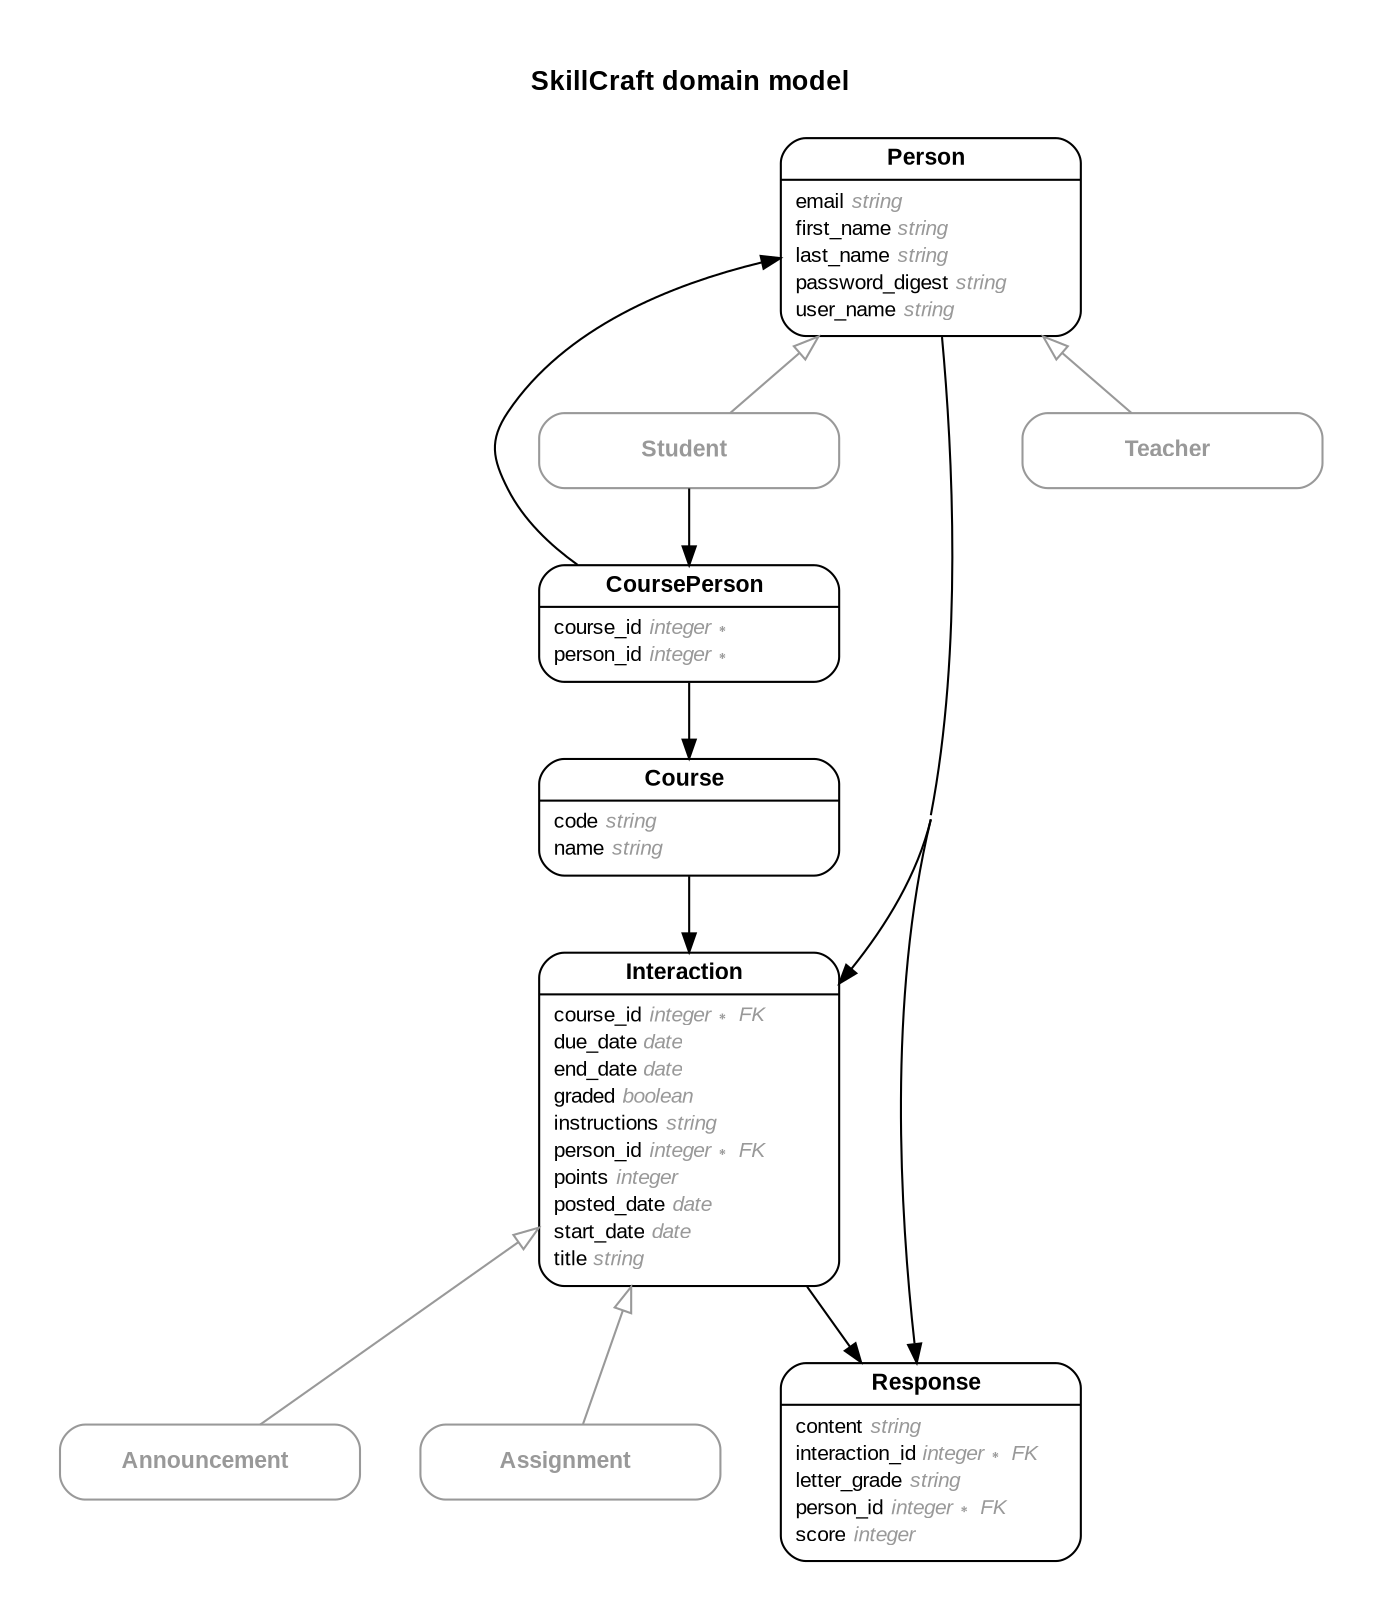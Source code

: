 digraph SkillCraft {
rankdir = "LR";
ranksep = "0.5";
nodesep = "0.4";
pad = "0.4,0.4";
margin = "0,0";
concentrate = "true";
labelloc = "t";
fontsize = "13";
fontname = "Arial Bold";
splines = "spline";
node[ shape  =  "Mrecord" , fontsize  =  "10" , fontname  =  "Arial" , margin  =  "0.07,0.05" , penwidth  =  "1.0"];
edge[ fontname  =  "Arial" , fontsize  =  "7" , dir  =  "both" , arrowsize  =  "0.9" , penwidth  =  "1.0" , labelangle  =  "32" , labeldistance  =  "1.8"];
rankdir = "TB";
label = "SkillCraft domain model\n\n";
m_Announcement [color = "grey60", fontcolor = "grey60", label = <{<table border="0" align="center" cellspacing="0.5" cellpadding="0" width="134">
  <tr><td align="center" valign="bottom" width="130"><font face="Arial Bold" point-size="11">Announcement</font></td></tr>
</table>
}>];
m_Assignment [color = "grey60", fontcolor = "grey60", label = <{<table border="0" align="center" cellspacing="0.5" cellpadding="0" width="134">
  <tr><td align="center" valign="bottom" width="130"><font face="Arial Bold" point-size="11">Assignment</font></td></tr>
</table>
}>];
m_Course [label = <{<table border="0" align="center" cellspacing="0.5" cellpadding="0" width="134">
  <tr><td align="center" valign="bottom" width="130"><font face="Arial Bold" point-size="11">Course</font></td></tr>
</table>
|
<table border="0" align="left" cellspacing="2" cellpadding="0" width="134">
  <tr><td align="left" width="130" port="code">code <font face="Arial Italic" color="grey60">string</font></td></tr>
  <tr><td align="left" width="130" port="name">name <font face="Arial Italic" color="grey60">string</font></td></tr>
</table>
}>];
m_CoursePerson [label = <{<table border="0" align="center" cellspacing="0.5" cellpadding="0" width="134">
  <tr><td align="center" valign="bottom" width="130"><font face="Arial Bold" point-size="11">CoursePerson</font></td></tr>
</table>
|
<table border="0" align="left" cellspacing="2" cellpadding="0" width="134">
  <tr><td align="left" width="130" port="course_id">course_id <font face="Arial Italic" color="grey60">integer ∗</font></td></tr>
  <tr><td align="left" width="130" port="person_id">person_id <font face="Arial Italic" color="grey60">integer ∗</font></td></tr>
</table>
}>];
m_Interaction [label = <{<table border="0" align="center" cellspacing="0.5" cellpadding="0" width="134">
  <tr><td align="center" valign="bottom" width="130"><font face="Arial Bold" point-size="11">Interaction</font></td></tr>
</table>
|
<table border="0" align="left" cellspacing="2" cellpadding="0" width="134">
  <tr><td align="left" width="130" port="course_id">course_id <font face="Arial Italic" color="grey60">integer ∗ FK</font></td></tr>
  <tr><td align="left" width="130" port="due_date">due_date <font face="Arial Italic" color="grey60">date</font></td></tr>
  <tr><td align="left" width="130" port="end_date">end_date <font face="Arial Italic" color="grey60">date</font></td></tr>
  <tr><td align="left" width="130" port="graded">graded <font face="Arial Italic" color="grey60">boolean</font></td></tr>
  <tr><td align="left" width="130" port="instructions">instructions <font face="Arial Italic" color="grey60">string</font></td></tr>
  <tr><td align="left" width="130" port="person_id">person_id <font face="Arial Italic" color="grey60">integer ∗ FK</font></td></tr>
  <tr><td align="left" width="130" port="points">points <font face="Arial Italic" color="grey60">integer</font></td></tr>
  <tr><td align="left" width="130" port="posted_date">posted_date <font face="Arial Italic" color="grey60">date</font></td></tr>
  <tr><td align="left" width="130" port="start_date">start_date <font face="Arial Italic" color="grey60">date</font></td></tr>
  <tr><td align="left" width="130" port="title">title <font face="Arial Italic" color="grey60">string</font></td></tr>
</table>
}>];
m_Person [label = <{<table border="0" align="center" cellspacing="0.5" cellpadding="0" width="134">
  <tr><td align="center" valign="bottom" width="130"><font face="Arial Bold" point-size="11">Person</font></td></tr>
</table>
|
<table border="0" align="left" cellspacing="2" cellpadding="0" width="134">
  <tr><td align="left" width="130" port="email">email <font face="Arial Italic" color="grey60">string</font></td></tr>
  <tr><td align="left" width="130" port="first_name">first_name <font face="Arial Italic" color="grey60">string</font></td></tr>
  <tr><td align="left" width="130" port="last_name">last_name <font face="Arial Italic" color="grey60">string</font></td></tr>
  <tr><td align="left" width="130" port="password_digest">password_digest <font face="Arial Italic" color="grey60">string</font></td></tr>
  <tr><td align="left" width="130" port="user_name">user_name <font face="Arial Italic" color="grey60">string</font></td></tr>
</table>
}>];
m_Response [label = <{<table border="0" align="center" cellspacing="0.5" cellpadding="0" width="134">
  <tr><td align="center" valign="bottom" width="130"><font face="Arial Bold" point-size="11">Response</font></td></tr>
</table>
|
<table border="0" align="left" cellspacing="2" cellpadding="0" width="134">
  <tr><td align="left" width="130" port="content">content <font face="Arial Italic" color="grey60">string</font></td></tr>
  <tr><td align="left" width="130" port="interaction_id">interaction_id <font face="Arial Italic" color="grey60">integer ∗ FK</font></td></tr>
  <tr><td align="left" width="130" port="letter_grade">letter_grade <font face="Arial Italic" color="grey60">string</font></td></tr>
  <tr><td align="left" width="130" port="person_id">person_id <font face="Arial Italic" color="grey60">integer ∗ FK</font></td></tr>
  <tr><td align="left" width="130" port="score">score <font face="Arial Italic" color="grey60">integer</font></td></tr>
</table>
}>];
m_Student [color = "grey60", fontcolor = "grey60", label = <{<table border="0" align="center" cellspacing="0.5" cellpadding="0" width="134">
  <tr><td align="center" valign="bottom" width="130"><font face="Arial Bold" point-size="11">Student</font></td></tr>
</table>
}>];
m_Teacher [color = "grey60", fontcolor = "grey60", label = <{<table border="0" align="center" cellspacing="0.5" cellpadding="0" width="134">
  <tr><td align="center" valign="bottom" width="130"><font face="Arial Bold" point-size="11">Teacher</font></td></tr>
</table>
}>];
  m_Interaction -> m_Announcement [color = "grey60", arrowtail = "onormal", arrowhead = "none", arrowsize = "1.2"];
  m_Interaction -> m_Assignment [color = "grey60", arrowtail = "onormal", arrowhead = "none", arrowsize = "1.2"];
  m_Person -> m_Student [color = "grey60", arrowtail = "onormal", arrowhead = "none", arrowsize = "1.2"];
  m_Person -> m_Teacher [color = "grey60", arrowtail = "onormal", arrowhead = "none", arrowsize = "1.2"];
  m_Person -> m_Interaction [arrowhead = "normal", arrowtail = "none", weight = "6"];
  m_Person -> m_Response [arrowhead = "normal", arrowtail = "none", weight = "4"];
  m_Student -> m_CoursePerson [arrowhead = "normal", arrowtail = "none", weight = "1"];
  m_Course -> m_Interaction [arrowhead = "normal", arrowtail = "none", weight = "3"];
  m_Interaction -> m_Response [arrowhead = "normal", arrowtail = "none", weight = "4"];
  m_CoursePerson -> m_Person [arrowhead = "normal", arrowtail = "none", weight = "1"];
  m_CoursePerson -> m_Course [arrowhead = "normal", arrowtail = "none", weight = "1"];
}
